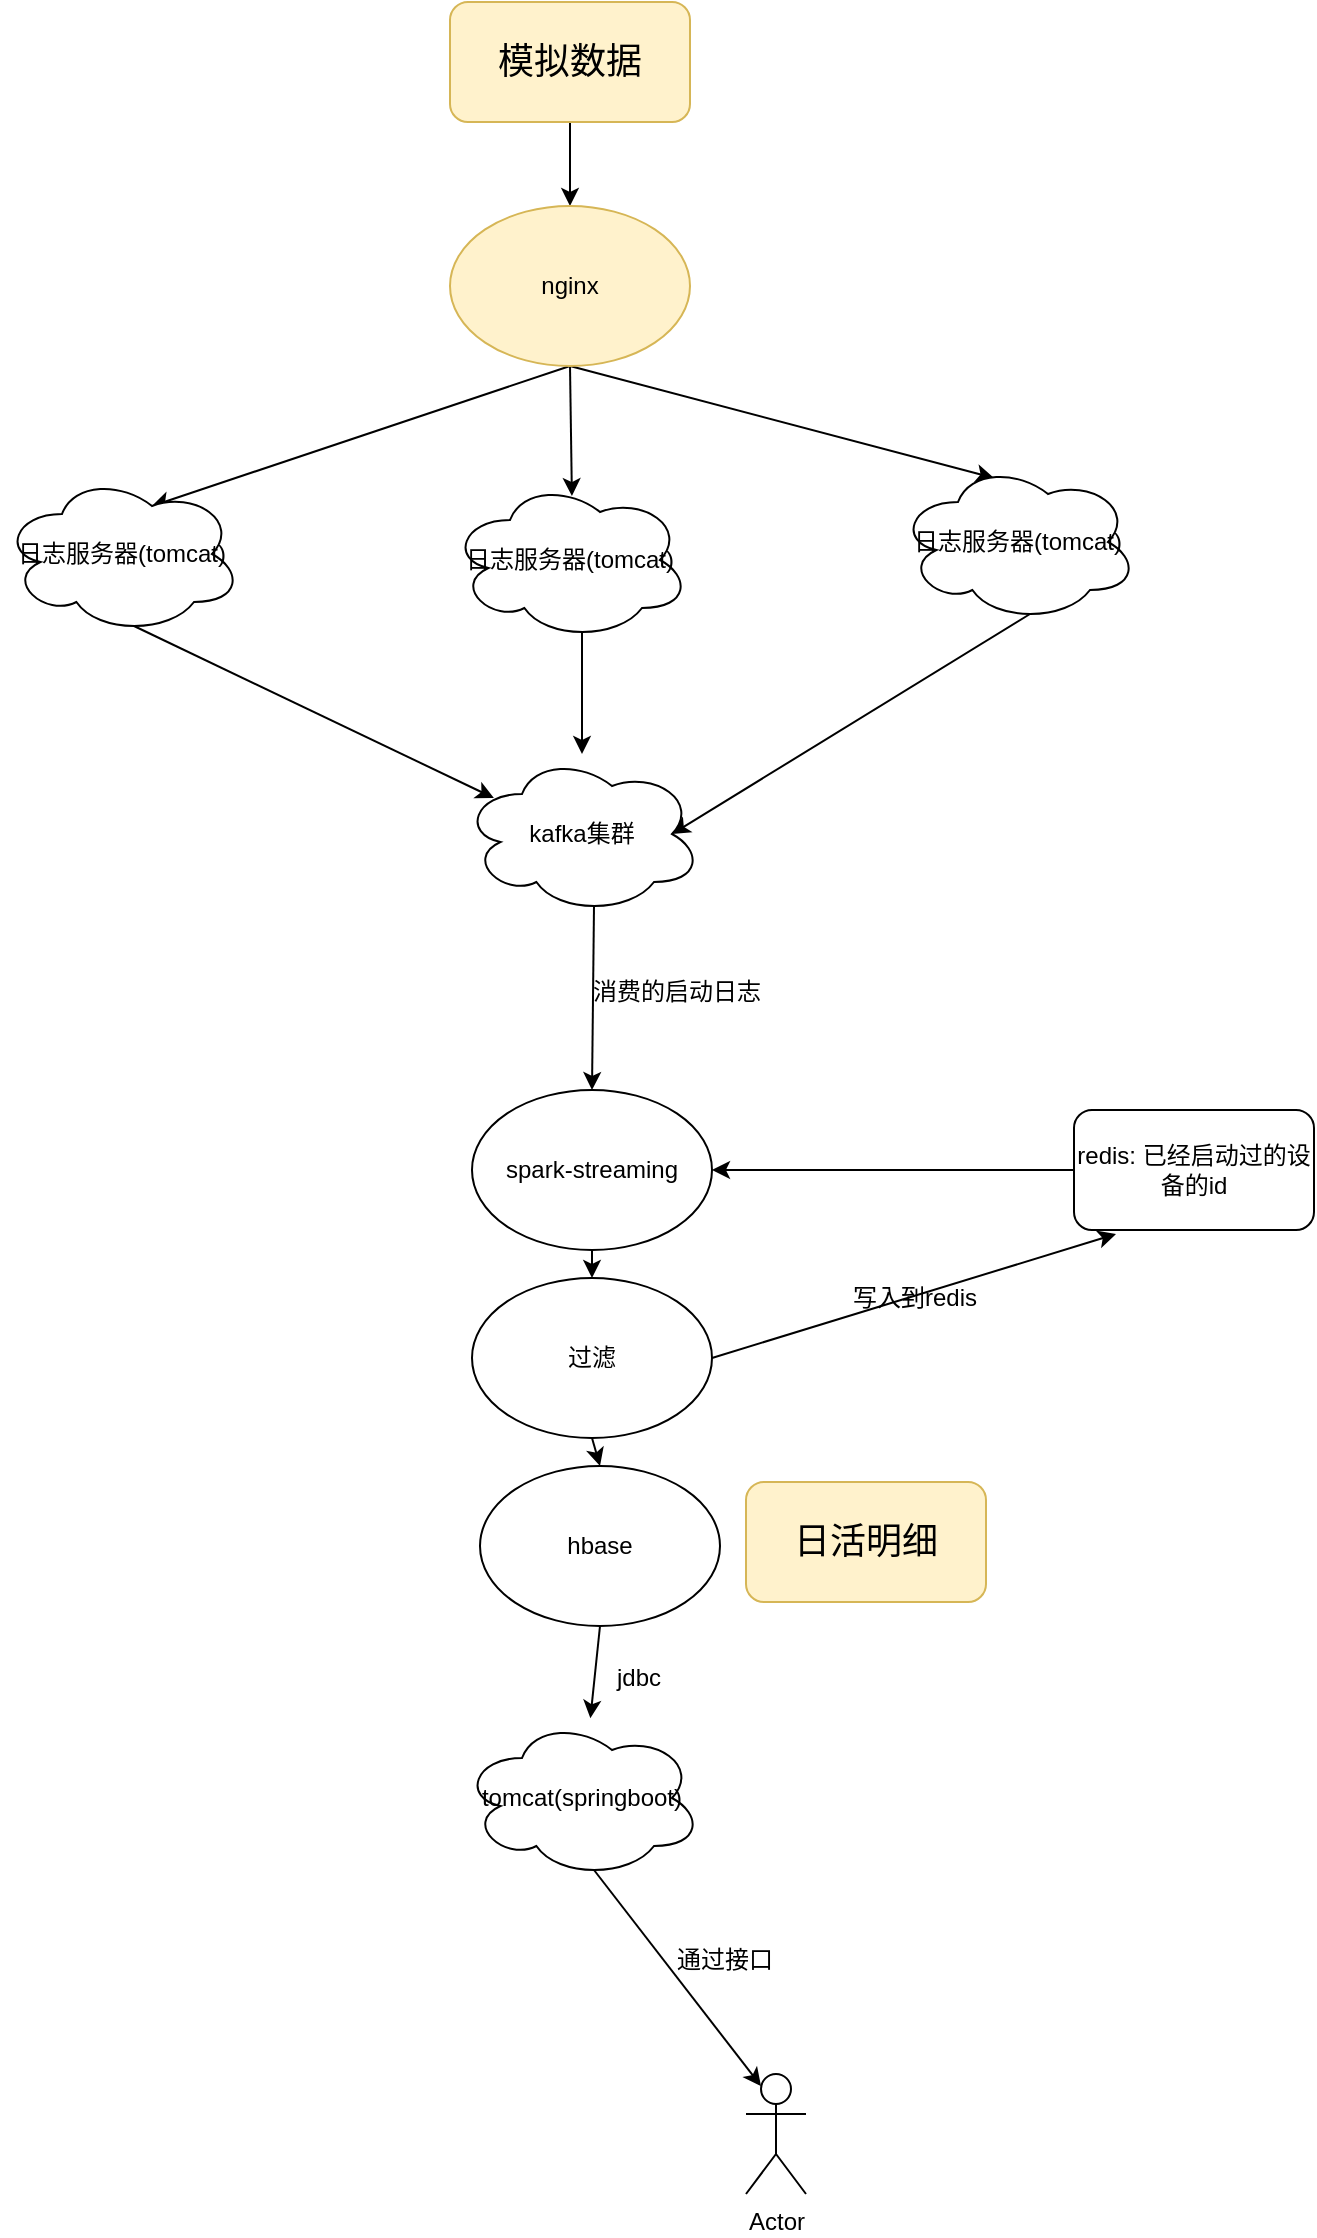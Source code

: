 <mxfile version="13.0.3" type="device" pages="5"><diagram id="Znt7FK0zPEnXDF1z8YOs" name="第 1 页"><mxGraphModel dx="926" dy="627" grid="0" gridSize="10" guides="1" tooltips="1" connect="1" arrows="1" fold="1" page="1" pageScale="1" pageWidth="827" pageHeight="1169" math="0" shadow="0"><root><mxCell id="0"/><mxCell id="1" parent="0"/><mxCell id="qTpEbQoijIxiduKkZMil-12" style="edgeStyle=none;rounded=0;orthogonalLoop=1;jettySize=auto;html=1;exitX=0.5;exitY=1;exitDx=0;exitDy=0;entryX=0.5;entryY=0;entryDx=0;entryDy=0;" parent="1" source="qTpEbQoijIxiduKkZMil-6" target="qTpEbQoijIxiduKkZMil-7" edge="1"><mxGeometry relative="1" as="geometry"/></mxCell><mxCell id="qTpEbQoijIxiduKkZMil-6" value="&lt;span style=&quot;font-size: 18px&quot;&gt;模拟数据&lt;/span&gt;" style="rounded=1;whiteSpace=wrap;html=1;fillColor=#fff2cc;strokeColor=#d6b656;" parent="1" vertex="1"><mxGeometry x="290" y="51" width="120" height="60" as="geometry"/></mxCell><mxCell id="qTpEbQoijIxiduKkZMil-13" style="edgeStyle=none;rounded=0;orthogonalLoop=1;jettySize=auto;html=1;exitX=0.5;exitY=1;exitDx=0;exitDy=0;entryX=0.625;entryY=0.2;entryDx=0;entryDy=0;entryPerimeter=0;" parent="1" source="qTpEbQoijIxiduKkZMil-7" target="qTpEbQoijIxiduKkZMil-8" edge="1"><mxGeometry relative="1" as="geometry"/></mxCell><mxCell id="qTpEbQoijIxiduKkZMil-14" style="edgeStyle=none;rounded=0;orthogonalLoop=1;jettySize=auto;html=1;exitX=0.5;exitY=1;exitDx=0;exitDy=0;entryX=0.508;entryY=0.1;entryDx=0;entryDy=0;entryPerimeter=0;" parent="1" source="qTpEbQoijIxiduKkZMil-7" target="qTpEbQoijIxiduKkZMil-10" edge="1"><mxGeometry relative="1" as="geometry"/></mxCell><mxCell id="qTpEbQoijIxiduKkZMil-15" style="edgeStyle=none;rounded=0;orthogonalLoop=1;jettySize=auto;html=1;exitX=0.5;exitY=1;exitDx=0;exitDy=0;entryX=0.4;entryY=0.1;entryDx=0;entryDy=0;entryPerimeter=0;" parent="1" source="qTpEbQoijIxiduKkZMil-7" target="qTpEbQoijIxiduKkZMil-11" edge="1"><mxGeometry relative="1" as="geometry"/></mxCell><mxCell id="qTpEbQoijIxiduKkZMil-7" value="nginx" style="ellipse;whiteSpace=wrap;html=1;fillColor=#fff2cc;strokeColor=#d6b656;" parent="1" vertex="1"><mxGeometry x="290" y="153" width="120" height="80" as="geometry"/></mxCell><mxCell id="qTpEbQoijIxiduKkZMil-17" style="edgeStyle=none;rounded=0;orthogonalLoop=1;jettySize=auto;html=1;exitX=0.55;exitY=0.95;exitDx=0;exitDy=0;exitPerimeter=0;entryX=0.133;entryY=0.275;entryDx=0;entryDy=0;entryPerimeter=0;" parent="1" source="qTpEbQoijIxiduKkZMil-8" target="qTpEbQoijIxiduKkZMil-16" edge="1"><mxGeometry relative="1" as="geometry"/></mxCell><mxCell id="qTpEbQoijIxiduKkZMil-8" value="日志服务器(tomcat)" style="ellipse;shape=cloud;whiteSpace=wrap;html=1;" parent="1" vertex="1"><mxGeometry x="66" y="287" width="120" height="80" as="geometry"/></mxCell><mxCell id="qTpEbQoijIxiduKkZMil-18" style="edgeStyle=none;rounded=0;orthogonalLoop=1;jettySize=auto;html=1;exitX=0.55;exitY=0.95;exitDx=0;exitDy=0;exitPerimeter=0;" parent="1" source="qTpEbQoijIxiduKkZMil-10" target="qTpEbQoijIxiduKkZMil-16" edge="1"><mxGeometry relative="1" as="geometry"/></mxCell><mxCell id="qTpEbQoijIxiduKkZMil-10" value="日志服务器(tomcat)" style="ellipse;shape=cloud;whiteSpace=wrap;html=1;" parent="1" vertex="1"><mxGeometry x="290" y="290" width="120" height="80" as="geometry"/></mxCell><mxCell id="qTpEbQoijIxiduKkZMil-19" style="edgeStyle=none;rounded=0;orthogonalLoop=1;jettySize=auto;html=1;exitX=0.55;exitY=0.95;exitDx=0;exitDy=0;exitPerimeter=0;entryX=0.875;entryY=0.5;entryDx=0;entryDy=0;entryPerimeter=0;" parent="1" source="qTpEbQoijIxiduKkZMil-11" target="qTpEbQoijIxiduKkZMil-16" edge="1"><mxGeometry relative="1" as="geometry"/></mxCell><mxCell id="qTpEbQoijIxiduKkZMil-11" value="日志服务器(tomcat)" style="ellipse;shape=cloud;whiteSpace=wrap;html=1;" parent="1" vertex="1"><mxGeometry x="514" y="281" width="120" height="80" as="geometry"/></mxCell><mxCell id="qTpEbQoijIxiduKkZMil-21" style="edgeStyle=none;rounded=0;orthogonalLoop=1;jettySize=auto;html=1;exitX=0.55;exitY=0.95;exitDx=0;exitDy=0;exitPerimeter=0;entryX=0.5;entryY=0;entryDx=0;entryDy=0;" parent="1" source="qTpEbQoijIxiduKkZMil-16" target="qTpEbQoijIxiduKkZMil-20" edge="1"><mxGeometry relative="1" as="geometry"/></mxCell><mxCell id="qTpEbQoijIxiduKkZMil-16" value="kafka集群" style="ellipse;shape=cloud;whiteSpace=wrap;html=1;" parent="1" vertex="1"><mxGeometry x="296" y="427" width="120" height="80" as="geometry"/></mxCell><mxCell id="qTpEbQoijIxiduKkZMil-27" style="edgeStyle=none;rounded=0;orthogonalLoop=1;jettySize=auto;html=1;exitX=0.5;exitY=1;exitDx=0;exitDy=0;entryX=0.5;entryY=0;entryDx=0;entryDy=0;" parent="1" source="qTpEbQoijIxiduKkZMil-20" target="qTpEbQoijIxiduKkZMil-26" edge="1"><mxGeometry relative="1" as="geometry"/></mxCell><mxCell id="qTpEbQoijIxiduKkZMil-20" value="spark-streaming" style="ellipse;whiteSpace=wrap;html=1;" parent="1" vertex="1"><mxGeometry x="301" y="595" width="120" height="80" as="geometry"/></mxCell><mxCell id="qTpEbQoijIxiduKkZMil-22" value="消费的启动日志" style="text;html=1;align=center;verticalAlign=middle;resizable=0;points=[];autosize=1;" parent="1" vertex="1"><mxGeometry x="356" y="537" width="94" height="18" as="geometry"/></mxCell><mxCell id="qTpEbQoijIxiduKkZMil-25" style="edgeStyle=none;rounded=0;orthogonalLoop=1;jettySize=auto;html=1;exitX=0;exitY=0.5;exitDx=0;exitDy=0;entryX=1;entryY=0.5;entryDx=0;entryDy=0;" parent="1" source="qTpEbQoijIxiduKkZMil-24" target="qTpEbQoijIxiduKkZMil-20" edge="1"><mxGeometry relative="1" as="geometry"/></mxCell><mxCell id="qTpEbQoijIxiduKkZMil-24" value="redis: 已经启动过的设备的id" style="rounded=1;whiteSpace=wrap;html=1;" parent="1" vertex="1"><mxGeometry x="602" y="605" width="120" height="60" as="geometry"/></mxCell><mxCell id="qTpEbQoijIxiduKkZMil-29" style="edgeStyle=none;rounded=0;orthogonalLoop=1;jettySize=auto;html=1;exitX=0.5;exitY=1;exitDx=0;exitDy=0;entryX=0.5;entryY=0;entryDx=0;entryDy=0;" parent="1" source="qTpEbQoijIxiduKkZMil-26" target="qTpEbQoijIxiduKkZMil-28" edge="1"><mxGeometry relative="1" as="geometry"/></mxCell><mxCell id="qTpEbQoijIxiduKkZMil-30" style="edgeStyle=none;rounded=0;orthogonalLoop=1;jettySize=auto;html=1;exitX=1;exitY=0.5;exitDx=0;exitDy=0;" parent="1" source="qTpEbQoijIxiduKkZMil-26" edge="1"><mxGeometry relative="1" as="geometry"><mxPoint x="623" y="667" as="targetPoint"/></mxGeometry></mxCell><mxCell id="qTpEbQoijIxiduKkZMil-26" value="过滤" style="ellipse;whiteSpace=wrap;html=1;" parent="1" vertex="1"><mxGeometry x="301" y="689" width="120" height="80" as="geometry"/></mxCell><mxCell id="B59PqflDj3PiAsY5ZHNG-5" style="edgeStyle=none;rounded=0;orthogonalLoop=1;jettySize=auto;html=1;exitX=0.5;exitY=1;exitDx=0;exitDy=0;" parent="1" source="qTpEbQoijIxiduKkZMil-28" target="B59PqflDj3PiAsY5ZHNG-4" edge="1"><mxGeometry relative="1" as="geometry"/></mxCell><mxCell id="qTpEbQoijIxiduKkZMil-28" value="hbase" style="ellipse;whiteSpace=wrap;html=1;" parent="1" vertex="1"><mxGeometry x="305" y="783" width="120" height="80" as="geometry"/></mxCell><mxCell id="qTpEbQoijIxiduKkZMil-31" value="写入到redis" style="text;html=1;align=center;verticalAlign=middle;resizable=0;points=[];autosize=1;" parent="1" vertex="1"><mxGeometry x="486" y="690" width="72" height="18" as="geometry"/></mxCell><mxCell id="B59PqflDj3PiAsY5ZHNG-1" value="&lt;font style=&quot;font-size: 18px&quot;&gt;日活明细&lt;/font&gt;" style="rounded=1;whiteSpace=wrap;html=1;fillColor=#fff2cc;strokeColor=#d6b656;" parent="1" vertex="1"><mxGeometry x="438" y="791" width="120" height="60" as="geometry"/></mxCell><mxCell id="B59PqflDj3PiAsY5ZHNG-2" value="Actor" style="shape=umlActor;verticalLabelPosition=bottom;labelBackgroundColor=#ffffff;verticalAlign=top;html=1;outlineConnect=0;" parent="1" vertex="1"><mxGeometry x="438" y="1087" width="30" height="60" as="geometry"/></mxCell><mxCell id="B59PqflDj3PiAsY5ZHNG-8" style="edgeStyle=none;rounded=0;orthogonalLoop=1;jettySize=auto;html=1;exitX=0.55;exitY=0.95;exitDx=0;exitDy=0;exitPerimeter=0;entryX=0.25;entryY=0.1;entryDx=0;entryDy=0;entryPerimeter=0;" parent="1" source="B59PqflDj3PiAsY5ZHNG-4" target="B59PqflDj3PiAsY5ZHNG-2" edge="1"><mxGeometry relative="1" as="geometry"/></mxCell><mxCell id="B59PqflDj3PiAsY5ZHNG-4" value="tomcat(springboot)" style="ellipse;shape=cloud;whiteSpace=wrap;html=1;" parent="1" vertex="1"><mxGeometry x="296" y="909" width="120" height="80" as="geometry"/></mxCell><mxCell id="B59PqflDj3PiAsY5ZHNG-6" value="jdbc" style="text;html=1;align=center;verticalAlign=middle;resizable=0;points=[];autosize=1;" parent="1" vertex="1"><mxGeometry x="368" y="880" width="32" height="18" as="geometry"/></mxCell><mxCell id="B59PqflDj3PiAsY5ZHNG-9" value="通过接口" style="text;html=1;align=center;verticalAlign=middle;resizable=0;points=[];autosize=1;" parent="1" vertex="1"><mxGeometry x="398" y="1021" width="58" height="18" as="geometry"/></mxCell></root></mxGraphModel></diagram><diagram id="Pw0laK1dh02rQcNd3cpg" name="第 2 页"><mxGraphModel dx="926" dy="627" grid="1" gridSize="10" guides="1" tooltips="1" connect="1" arrows="1" fold="1" page="1" pageScale="1" pageWidth="827" pageHeight="1169" math="0" shadow="0"><root><mxCell id="cW5cFeG-OcsS2pDtDuNv-0"/><mxCell id="cW5cFeG-OcsS2pDtDuNv-1" parent="cW5cFeG-OcsS2pDtDuNv-0"/><mxCell id="cW5cFeG-OcsS2pDtDuNv-2" value="mid_1&lt;br&gt;&amp;nbsp;mid_2" style="rounded=1;whiteSpace=wrap;html=1;" vertex="1" parent="cW5cFeG-OcsS2pDtDuNv-1"><mxGeometry x="110" y="38" width="310" height="60" as="geometry"/></mxCell><mxCell id="cW5cFeG-OcsS2pDtDuNv-3" value="redis" style="text;html=1;align=center;verticalAlign=middle;resizable=0;points=[];autosize=1;" vertex="1" parent="cW5cFeG-OcsS2pDtDuNv-1"><mxGeometry x="113" y="18" width="40" height="20" as="geometry"/></mxCell><mxCell id="cW5cFeG-OcsS2pDtDuNv-9" style="edgeStyle=none;rounded=0;orthogonalLoop=1;jettySize=auto;html=1;exitX=0.5;exitY=1;exitDx=0;exitDy=0;entryX=0.5;entryY=0;entryDx=0;entryDy=0;" edge="1" parent="cW5cFeG-OcsS2pDtDuNv-1" source="cW5cFeG-OcsS2pDtDuNv-4" target="cW5cFeG-OcsS2pDtDuNv-8"><mxGeometry relative="1" as="geometry"/></mxCell><mxCell id="cW5cFeG-OcsS2pDtDuNv-12" value="" style="edgeStyle=none;rounded=0;orthogonalLoop=1;jettySize=auto;html=1;" edge="1" parent="cW5cFeG-OcsS2pDtDuNv-1" source="cW5cFeG-OcsS2pDtDuNv-4" target="cW5cFeG-OcsS2pDtDuNv-11"><mxGeometry relative="1" as="geometry"/></mxCell><mxCell id="cW5cFeG-OcsS2pDtDuNv-4" value="mid_3&amp;nbsp; mid_3&amp;nbsp; mid_1" style="rounded=0;whiteSpace=wrap;html=1;" vertex="1" parent="cW5cFeG-OcsS2pDtDuNv-1"><mxGeometry x="110" y="290" width="120" height="60" as="geometry"/></mxCell><mxCell id="cW5cFeG-OcsS2pDtDuNv-17" style="edgeStyle=none;rounded=0;orthogonalLoop=1;jettySize=auto;html=1;exitX=0.5;exitY=1;exitDx=0;exitDy=0;entryX=0.5;entryY=0;entryDx=0;entryDy=0;" edge="1" parent="cW5cFeG-OcsS2pDtDuNv-1" source="cW5cFeG-OcsS2pDtDuNv-11" target="cW5cFeG-OcsS2pDtDuNv-16"><mxGeometry relative="1" as="geometry"/></mxCell><mxCell id="cW5cFeG-OcsS2pDtDuNv-11" value="mid_3&amp;nbsp; mid_3&amp;nbsp; mid_2" style="rounded=0;whiteSpace=wrap;html=1;" vertex="1" parent="cW5cFeG-OcsS2pDtDuNv-1"><mxGeometry x="310" y="290" width="120" height="60" as="geometry"/></mxCell><mxCell id="cW5cFeG-OcsS2pDtDuNv-6" value="spark-streaming" style="text;html=1;align=center;verticalAlign=middle;resizable=0;points=[];autosize=1;" vertex="1" parent="cW5cFeG-OcsS2pDtDuNv-1"><mxGeometry x="110" y="268" width="100" height="20" as="geometry"/></mxCell><mxCell id="cW5cFeG-OcsS2pDtDuNv-8" value="mid_3&amp;nbsp; mid_3" style="rounded=0;whiteSpace=wrap;html=1;" vertex="1" parent="cW5cFeG-OcsS2pDtDuNv-1"><mxGeometry x="113" y="400" width="120" height="60" as="geometry"/></mxCell><mxCell id="cW5cFeG-OcsS2pDtDuNv-10" value="去重" style="text;html=1;align=center;verticalAlign=middle;resizable=0;points=[];autosize=1;" vertex="1" parent="cW5cFeG-OcsS2pDtDuNv-1"><mxGeometry x="170" y="360" width="40" height="20" as="geometry"/></mxCell><mxCell id="cW5cFeG-OcsS2pDtDuNv-7" style="edgeStyle=none;rounded=0;orthogonalLoop=1;jettySize=auto;html=1;exitX=0.5;exitY=1;exitDx=0;exitDy=0;" edge="1" parent="cW5cFeG-OcsS2pDtDuNv-1" source="cW5cFeG-OcsS2pDtDuNv-2"><mxGeometry relative="1" as="geometry"><mxPoint x="170" y="377" as="targetPoint"/><Array as="points"><mxPoint x="10" y="340"/></Array></mxGeometry></mxCell><mxCell id="cW5cFeG-OcsS2pDtDuNv-14" style="edgeStyle=none;rounded=0;orthogonalLoop=1;jettySize=auto;html=1;exitX=0.5;exitY=1;exitDx=0;exitDy=0;entryX=1;entryY=0.25;entryDx=0;entryDy=0;" edge="1" parent="cW5cFeG-OcsS2pDtDuNv-1" source="cW5cFeG-OcsS2pDtDuNv-13" target="cW5cFeG-OcsS2pDtDuNv-11"><mxGeometry relative="1" as="geometry"/></mxCell><mxCell id="cW5cFeG-OcsS2pDtDuNv-13" value="mid_1&lt;br&gt;&amp;nbsp;mid_2&lt;br&gt;mid_3" style="rounded=1;whiteSpace=wrap;html=1;" vertex="1" parent="cW5cFeG-OcsS2pDtDuNv-1"><mxGeometry x="330" y="38" width="310" height="60" as="geometry"/></mxCell><mxCell id="cW5cFeG-OcsS2pDtDuNv-15" value="如果某个mid, 在第一次启动的批次中, 有多次启动, 则无法去重" style="text;html=1;align=center;verticalAlign=middle;resizable=0;points=[];autosize=1;" vertex="1" parent="cW5cFeG-OcsS2pDtDuNv-1"><mxGeometry x="60" y="490" width="340" height="20" as="geometry"/></mxCell><mxCell id="cW5cFeG-OcsS2pDtDuNv-16" value="" style="rounded=0;whiteSpace=wrap;html=1;" vertex="1" parent="cW5cFeG-OcsS2pDtDuNv-1"><mxGeometry x="310" y="400" width="120" height="60" as="geometry"/></mxCell></root></mxGraphModel></diagram><diagram id="a7QRBYa9-klGjeW_aErH" name="第 3 页"><mxGraphModel dx="926" dy="627" grid="1" gridSize="10" guides="1" tooltips="1" connect="1" arrows="1" fold="1" page="1" pageScale="1" pageWidth="827" pageHeight="1169" math="0" shadow="0"><root><mxCell id="brkVn16z0dAbsi4KNCqr-0"/><mxCell id="brkVn16z0dAbsi4KNCqr-1" parent="brkVn16z0dAbsi4KNCqr-0"/><mxCell id="brkVn16z0dAbsi4KNCqr-4" style="edgeStyle=none;rounded=0;orthogonalLoop=1;jettySize=auto;html=1;exitX=0.5;exitY=0;exitDx=0;exitDy=0;entryX=0.5;entryY=1;entryDx=0;entryDy=0;" parent="brkVn16z0dAbsi4KNCqr-1" source="brkVn16z0dAbsi4KNCqr-2" target="brkVn16z0dAbsi4KNCqr-3" edge="1"><mxGeometry relative="1" as="geometry"/></mxCell><mxCell id="brkVn16z0dAbsi4KNCqr-2" value="DAO(mybatis)" style="shape=cylinder;whiteSpace=wrap;html=1;boundedLbl=1;backgroundOutline=1;" parent="brkVn16z0dAbsi4KNCqr-1" vertex="1"><mxGeometry x="230" y="280" width="60" height="80" as="geometry"/></mxCell><mxCell id="brkVn16z0dAbsi4KNCqr-6" value="" style="edgeStyle=none;rounded=0;orthogonalLoop=1;jettySize=auto;html=1;" parent="brkVn16z0dAbsi4KNCqr-1" source="brkVn16z0dAbsi4KNCqr-3" target="brkVn16z0dAbsi4KNCqr-5" edge="1"><mxGeometry relative="1" as="geometry"/></mxCell><mxCell id="brkVn16z0dAbsi4KNCqr-3" value="服务层:调用DAO层的接口得到数据" style="rounded=0;whiteSpace=wrap;html=1;" parent="brkVn16z0dAbsi4KNCqr-1" vertex="1"><mxGeometry x="200" y="160" width="120" height="60" as="geometry"/></mxCell><mxCell id="brkVn16z0dAbsi4KNCqr-5" value="Controller(控制层)" style="rounded=0;whiteSpace=wrap;html=1;" parent="brkVn16z0dAbsi4KNCqr-1" vertex="1"><mxGeometry x="200" y="20" width="120" height="60" as="geometry"/></mxCell><mxCell id="brkVn16z0dAbsi4KNCqr-7" value="调用服务层提供的方法,得到比较完整的数据" style="text;html=1;align=center;verticalAlign=middle;resizable=0;points=[];autosize=1;" parent="brkVn16z0dAbsi4KNCqr-1" vertex="1"><mxGeometry x="169" y="110" width="250" height="20" as="geometry"/></mxCell></root></mxGraphModel></diagram><diagram id="ATKZZTgUYX9XOEYg0O2s" name="第 4 页"><mxGraphModel dx="926" dy="627" grid="1" gridSize="10" guides="1" tooltips="1" connect="1" arrows="1" fold="1" page="1" pageScale="1" pageWidth="827" pageHeight="1169" math="0" shadow="0"><root><mxCell id="e14pxdQFF9kYhSzl5JBY-0"/><mxCell id="e14pxdQFF9kYhSzl5JBY-1" parent="e14pxdQFF9kYhSzl5JBY-0"/><mxCell id="e14pxdQFF9kYhSzl5JBY-5" style="rounded=0;orthogonalLoop=1;jettySize=auto;html=1;exitX=1;exitY=0.5;exitDx=0;exitDy=0;entryX=-0.004;entryY=0.465;entryDx=0;entryDy=0;entryPerimeter=0;" edge="1" parent="e14pxdQFF9kYhSzl5JBY-1" source="e14pxdQFF9kYhSzl5JBY-2" target="e14pxdQFF9kYhSzl5JBY-3"><mxGeometry relative="1" as="geometry"/></mxCell><mxCell id="e14pxdQFF9kYhSzl5JBY-2" value="mysql" style="shape=cylinder;whiteSpace=wrap;html=1;boundedLbl=1;backgroundOutline=1;" vertex="1" parent="e14pxdQFF9kYhSzl5JBY-1"><mxGeometry x="90" y="100" width="60" height="80" as="geometry"/></mxCell><mxCell id="e14pxdQFF9kYhSzl5JBY-9" style="rounded=0;orthogonalLoop=1;jettySize=auto;html=1;exitX=0.5;exitY=1;exitDx=0;exitDy=0;" edge="1" parent="e14pxdQFF9kYhSzl5JBY-1" source="e14pxdQFF9kYhSzl5JBY-3" target="e14pxdQFF9kYhSzl5JBY-8"><mxGeometry relative="1" as="geometry"/></mxCell><mxCell id="e14pxdQFF9kYhSzl5JBY-3" value="" style="ellipse;whiteSpace=wrap;html=1;" vertex="1" parent="e14pxdQFF9kYhSzl5JBY-1"><mxGeometry x="380" y="50" width="270" height="200" as="geometry"/></mxCell><mxCell id="e14pxdQFF9kYhSzl5JBY-4" value="canale服务器" style="text;html=1;align=center;verticalAlign=middle;resizable=0;points=[];autosize=1;" vertex="1" parent="e14pxdQFF9kYhSzl5JBY-1"><mxGeometry x="401" y="17" width="90" height="20" as="geometry"/></mxCell><mxCell id="e14pxdQFF9kYhSzl5JBY-6" value="实例1" style="rounded=1;whiteSpace=wrap;html=1;" vertex="1" parent="e14pxdQFF9kYhSzl5JBY-1"><mxGeometry x="450" y="80" width="120" height="60" as="geometry"/></mxCell><mxCell id="e14pxdQFF9kYhSzl5JBY-7" value="实例2" style="rounded=1;whiteSpace=wrap;html=1;" vertex="1" parent="e14pxdQFF9kYhSzl5JBY-1"><mxGeometry x="450" y="150" width="120" height="60" as="geometry"/></mxCell><mxCell id="e14pxdQFF9kYhSzl5JBY-10" style="edgeStyle=orthogonalEdgeStyle;rounded=0;orthogonalLoop=1;jettySize=auto;html=1;exitX=1;exitY=0.5;exitDx=0;exitDy=0;" edge="1" parent="e14pxdQFF9kYhSzl5JBY-1" source="e14pxdQFF9kYhSzl5JBY-8"><mxGeometry relative="1" as="geometry"><mxPoint x="700" y="520" as="targetPoint"/></mxGeometry></mxCell><mxCell id="e14pxdQFF9kYhSzl5JBY-8" value="canal客户端" style="rounded=0;whiteSpace=wrap;html=1;" vertex="1" parent="e14pxdQFF9kYhSzl5JBY-1"><mxGeometry x="440" y="490" width="120" height="60" as="geometry"/></mxCell><mxCell id="e14pxdQFF9kYhSzl5JBY-11" value="其他: kakfa" style="text;html=1;align=center;verticalAlign=middle;resizable=0;points=[];autosize=1;" vertex="1" parent="e14pxdQFF9kYhSzl5JBY-1"><mxGeometry x="700" y="520" width="70" height="20" as="geometry"/></mxCell><mxCell id="e14pxdQFF9kYhSzl5JBY-12" style="edgeStyle=none;rounded=0;orthogonalLoop=1;jettySize=auto;html=1;exitX=1;exitY=0;exitDx=0;exitDy=0;entryX=0.917;entryY=0;entryDx=0;entryDy=0;entryPerimeter=0;" edge="1" parent="e14pxdQFF9kYhSzl5JBY-1" source="e14pxdQFF9kYhSzl5JBY-8" target="e14pxdQFF9kYhSzl5JBY-8"><mxGeometry relative="1" as="geometry"/></mxCell><mxCell id="e14pxdQFF9kYhSzl5JBY-13" value="hadoop102:11111" style="text;html=1;align=center;verticalAlign=middle;resizable=0;points=[];autosize=1;" vertex="1" parent="e14pxdQFF9kYhSzl5JBY-1"><mxGeometry x="512" y="266" width="110" height="20" as="geometry"/></mxCell></root></mxGraphModel></diagram><diagram id="3XpduWGuWyYgx1dhLL1k" name="canal数据封装"><mxGraphModel dx="926" dy="627" grid="0" gridSize="10" guides="1" tooltips="1" connect="1" arrows="1" fold="1" page="1" pageScale="1" pageWidth="827" pageHeight="1169" math="0" shadow="0"><root><mxCell id="6CFLlsGu3AhZnRUm_0Jw-0"/><mxCell id="6CFLlsGu3AhZnRUm_0Jw-1" parent="6CFLlsGu3AhZnRUm_0Jw-0"/><mxCell id="6CFLlsGu3AhZnRUm_0Jw-2" value="" style="rounded=1;whiteSpace=wrap;html=1;fillColor=#fff2cc;strokeColor=#d6b656;" vertex="1" parent="6CFLlsGu3AhZnRUm_0Jw-1"><mxGeometry x="3" y="2" width="744" height="333" as="geometry"/></mxCell><mxCell id="6CFLlsGu3AhZnRUm_0Jw-3" value="&lt;font style=&quot;font-size: 14px&quot;&gt;message: 多条sql引起数据变化&lt;/font&gt;" style="text;html=1;align=center;verticalAlign=middle;resizable=0;points=[];autosize=1;" vertex="1" parent="6CFLlsGu3AhZnRUm_0Jw-1"><mxGeometry x="21" y="13" width="204" height="19" as="geometry"/></mxCell><mxCell id="6CFLlsGu3AhZnRUm_0Jw-4" value="&lt;br&gt;&lt;br&gt;" style="rounded=1;whiteSpace=wrap;html=1;fillColor=#ffe6cc;strokeColor=#d79b00;" vertex="1" parent="6CFLlsGu3AhZnRUm_0Jw-1"><mxGeometry x="13" y="51" width="353" height="269" as="geometry"/></mxCell><mxCell id="6CFLlsGu3AhZnRUm_0Jw-5" value="" style="rounded=1;whiteSpace=wrap;html=1;fillColor=#ffe6cc;strokeColor=#d79b00;" vertex="1" parent="6CFLlsGu3AhZnRUm_0Jw-1"><mxGeometry x="384" y="53" width="353" height="269" as="geometry"/></mxCell><mxCell id="6CFLlsGu3AhZnRUm_0Jw-7" value="&lt;font style=&quot;font-size: 14px&quot;&gt;entry:表示一条蛇sql引起的变化&lt;/font&gt;" style="text;html=1;align=center;verticalAlign=middle;resizable=0;points=[];autosize=1;" vertex="1" parent="6CFLlsGu3AhZnRUm_0Jw-1"><mxGeometry x="29" y="63" width="203" height="19" as="geometry"/></mxCell><mxCell id="6CFLlsGu3AhZnRUm_0Jw-8" value="&lt;font style=&quot;font-size: 14px&quot;&gt;entry:表示一条蛇sql引起的变化&lt;/font&gt;" style="text;html=1;align=center;verticalAlign=middle;resizable=0;points=[];autosize=1;" vertex="1" parent="6CFLlsGu3AhZnRUm_0Jw-1"><mxGeometry x="398" y="68" width="203" height="19" as="geometry"/></mxCell><mxCell id="6CFLlsGu3AhZnRUm_0Jw-9" value="" style="rounded=1;whiteSpace=wrap;html=1;fillColor=#f8cecc;strokeColor=#b85450;" vertex="1" parent="6CFLlsGu3AhZnRUm_0Jw-1"><mxGeometry x="23.5" y="101" width="319" height="212" as="geometry"/></mxCell><mxCell id="6CFLlsGu3AhZnRUm_0Jw-10" value="&lt;font style=&quot;font-size: 14px&quot;&gt;StoreValue: 表示这个sql导致变化数据&lt;/font&gt;" style="text;html=1;align=center;verticalAlign=middle;resizable=0;points=[];autosize=1;" vertex="1" parent="6CFLlsGu3AhZnRUm_0Jw-1"><mxGeometry x="52" y="101" width="244" height="19" as="geometry"/></mxCell><mxCell id="6CFLlsGu3AhZnRUm_0Jw-11" value="" style="rounded=1;whiteSpace=wrap;html=1;fillColor=#f8cecc;strokeColor=#b85450;" vertex="1" parent="6CFLlsGu3AhZnRUm_0Jw-1"><mxGeometry x="393" y="97" width="319" height="212" as="geometry"/></mxCell><mxCell id="6CFLlsGu3AhZnRUm_0Jw-12" value="&lt;font style=&quot;font-size: 14px&quot;&gt;StoreValue: 表示这个sql导致变化数据&lt;/font&gt;" style="text;html=1;align=center;verticalAlign=middle;resizable=0;points=[];autosize=1;" vertex="1" parent="6CFLlsGu3AhZnRUm_0Jw-1"><mxGeometry x="416" y="109" width="244" height="19" as="geometry"/></mxCell><mxCell id="6CFLlsGu3AhZnRUm_0Jw-13" value="" style="rounded=1;whiteSpace=wrap;html=1;fillColor=#dae8fc;strokeColor=#6c8ebf;" vertex="1" parent="6CFLlsGu3AhZnRUm_0Jw-1"><mxGeometry x="34" y="132" width="298" height="154" as="geometry"/></mxCell><mxCell id="6CFLlsGu3AhZnRUm_0Jw-14" value="&lt;span style=&quot;font-size: 14px&quot;&gt;RowChange:一行数数据&lt;/span&gt;" style="text;html=1;align=center;verticalAlign=middle;resizable=0;points=[];autosize=1;" vertex="1" parent="6CFLlsGu3AhZnRUm_0Jw-1"><mxGeometry x="39" y="139" width="161" height="19" as="geometry"/></mxCell><mxCell id="6CFLlsGu3AhZnRUm_0Jw-17" value="" style="rounded=1;whiteSpace=wrap;html=1;fillColor=#dae8fc;strokeColor=#6c8ebf;" vertex="1" parent="6CFLlsGu3AhZnRUm_0Jw-1"><mxGeometry x="403.5" y="135" width="298" height="162" as="geometry"/></mxCell><mxCell id="6CFLlsGu3AhZnRUm_0Jw-18" value="&lt;span style=&quot;font-size: 14px&quot;&gt;RowChange:一行数数据&lt;/span&gt;" style="text;html=1;align=center;verticalAlign=middle;resizable=0;points=[];autosize=1;" vertex="1" parent="6CFLlsGu3AhZnRUm_0Jw-1"><mxGeometry x="408.5" y="142" width="161" height="19" as="geometry"/></mxCell><mxCell id="6CFLlsGu3AhZnRUm_0Jw-21" value="" style="rounded=1;whiteSpace=wrap;html=1;" vertex="1" parent="6CFLlsGu3AhZnRUm_0Jw-1"><mxGeometry x="37" y="158" width="289" height="41" as="geometry"/></mxCell><mxCell id="6CFLlsGu3AhZnRUm_0Jw-22" value="&lt;span style=&quot;font-size: 14px&quot;&gt;RowData&lt;/span&gt;" style="text;html=1;align=center;verticalAlign=middle;resizable=0;points=[];autosize=1;" vertex="1" parent="6CFLlsGu3AhZnRUm_0Jw-1"><mxGeometry x="39" y="156" width="68" height="19" as="geometry"/></mxCell><mxCell id="6CFLlsGu3AhZnRUm_0Jw-23" value="cloumn" style="rounded=1;whiteSpace=wrap;html=1;fillColor=#d5e8d4;strokeColor=#82b366;" vertex="1" parent="6CFLlsGu3AhZnRUm_0Jw-1"><mxGeometry x="107" y="171" width="55" height="21" as="geometry"/></mxCell><mxCell id="6CFLlsGu3AhZnRUm_0Jw-24" value="" style="rounded=1;whiteSpace=wrap;html=1;fillColor=#d5e8d4;strokeColor=#82b366;" vertex="1" parent="6CFLlsGu3AhZnRUm_0Jw-1"><mxGeometry x="177" y="171" width="55" height="21" as="geometry"/></mxCell><mxCell id="6CFLlsGu3AhZnRUm_0Jw-33" value="" style="rounded=1;whiteSpace=wrap;html=1;" vertex="1" parent="6CFLlsGu3AhZnRUm_0Jw-1"><mxGeometry x="412" y="163" width="289" height="41" as="geometry"/></mxCell><mxCell id="6CFLlsGu3AhZnRUm_0Jw-34" value="&lt;span style=&quot;font-size: 14px&quot;&gt;RowData&lt;/span&gt;" style="text;html=1;align=center;verticalAlign=middle;resizable=0;points=[];autosize=1;" vertex="1" parent="6CFLlsGu3AhZnRUm_0Jw-1"><mxGeometry x="414" y="161" width="68" height="19" as="geometry"/></mxCell><mxCell id="6CFLlsGu3AhZnRUm_0Jw-35" value="cloumn" style="rounded=1;whiteSpace=wrap;html=1;fillColor=#d5e8d4;strokeColor=#82b366;" vertex="1" parent="6CFLlsGu3AhZnRUm_0Jw-1"><mxGeometry x="482" y="176" width="55" height="21" as="geometry"/></mxCell><mxCell id="6CFLlsGu3AhZnRUm_0Jw-36" value="" style="rounded=1;whiteSpace=wrap;html=1;fillColor=#d5e8d4;strokeColor=#82b366;" vertex="1" parent="6CFLlsGu3AhZnRUm_0Jw-1"><mxGeometry x="552" y="176" width="55" height="21" as="geometry"/></mxCell><mxCell id="6CFLlsGu3AhZnRUm_0Jw-41" value="" style="rounded=1;whiteSpace=wrap;html=1;" vertex="1" parent="6CFLlsGu3AhZnRUm_0Jw-1"><mxGeometry x="39" y="216" width="289" height="41" as="geometry"/></mxCell><mxCell id="6CFLlsGu3AhZnRUm_0Jw-42" value="" style="rounded=1;whiteSpace=wrap;html=1;" vertex="1" parent="6CFLlsGu3AhZnRUm_0Jw-1"><mxGeometry x="416" y="216" width="289" height="41" as="geometry"/></mxCell></root></mxGraphModel></diagram></mxfile>